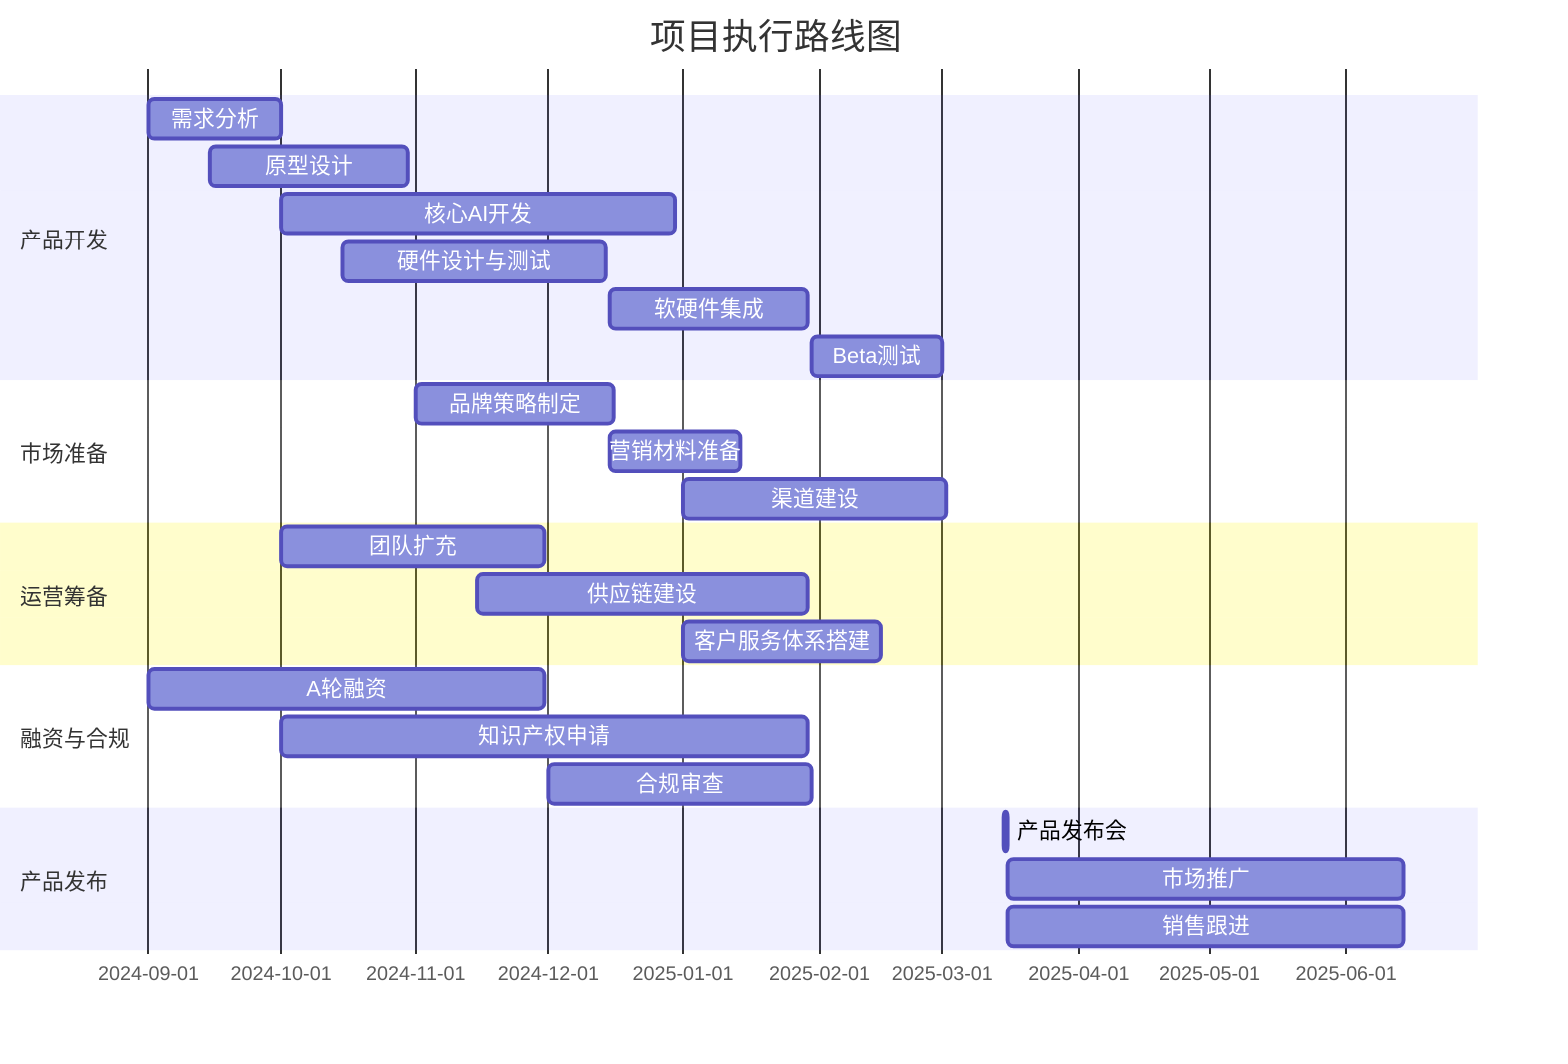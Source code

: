 gantt
    title 项目执行路线图
    dateFormat  YYYY-MM-DD
    section 产品开发
    需求分析            :2024-09-01, 30d
    原型设计            :2024-09-15, 45d
    核心AI开发          :2024-10-01, 90d
    硬件设计与测试      :2024-10-15, 60d
    软硬件集成          :2024-12-15, 45d
    Beta测试            :2025-01-30, 30d
    section 市场准备
    品牌策略制定        :2024-11-01, 45d
    营销材料准备        :2024-12-15, 30d
    渠道建设            :2025-01-01, 60d
    section 运营筹备
    团队扩充            :2024-10-01, 60d
    供应链建设          :2024-11-15, 75d
    客户服务体系搭建    :2025-01-01, 45d
    section 融资与合规
    A轮融资             :2024-09-01, 90d
    知识产权申请        :2024-10-01, 120d
    合规审查            :2024-12-01, 60d
    section 产品发布
    产品发布会          :2025-03-15, 1d
    市场推广            :2025-03-16, 90d
    销售跟进            :2025-03-16, 90d